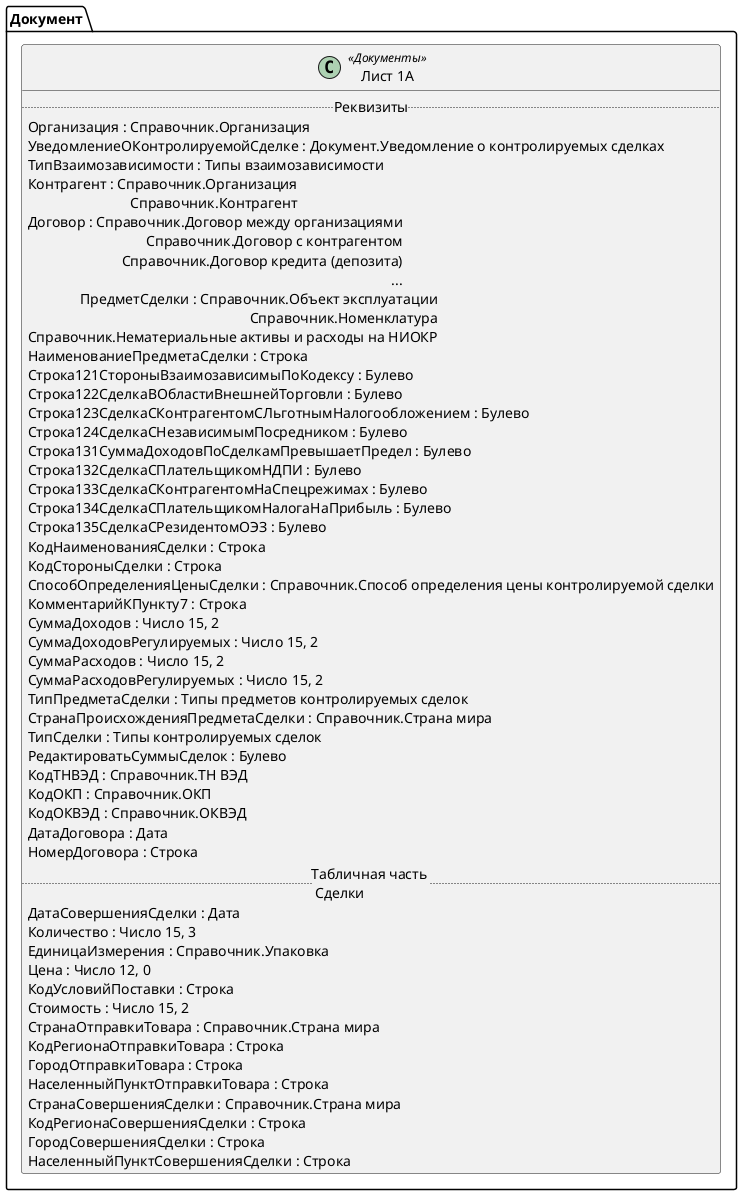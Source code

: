 ﻿@startuml КонтролируемаяСделка
'!include templates.wsd
'..\include templates.wsd
class Документ.КонтролируемаяСделка as "Лист 1А" <<Документы>>
{
..Реквизиты..
Организация : Справочник.Организация
УведомлениеОКонтролируемойСделке : Документ.Уведомление о контролируемых сделках
ТипВзаимозависимости : Типы взаимозависимости
Контрагент : Справочник.Организация\rСправочник.Контрагент
Договор : Справочник.Договор между организациями\rСправочник.Договор с контрагентом\rСправочник.Договор кредита (депозита)\r...
ПредметСделки : Справочник.Объект эксплуатации\rСправочник.Номенклатура\rСправочник.Нематериальные активы и расходы на НИОКР
НаименованиеПредметаСделки : Строка
Строка121СтороныВзаимозависимыПоКодексу : Булево
Строка122СделкаВОбластиВнешнейТорговли : Булево
Строка123СделкаСКонтрагентомСЛьготнымНалогообложением : Булево
Строка124СделкаСНезависимымПосредником : Булево
Строка131СуммаДоходовПоСделкамПревышаетПредел : Булево
Строка132СделкаСПлательщикомНДПИ : Булево
Строка133СделкаСКонтрагентомНаСпецрежимах : Булево
Строка134СделкаСПлательщикомНалогаНаПрибыль : Булево
Строка135СделкаСРезидентомОЭЗ : Булево
КодНаименованияСделки : Строка
КодСтороныСделки : Строка
СпособОпределенияЦеныСделки : Справочник.Способ определения цены контролируемой сделки
КомментарийКПункту7 : Строка
СуммаДоходов : Число 15, 2
СуммаДоходовРегулируемых : Число 15, 2
СуммаРасходов : Число 15, 2
СуммаРасходовРегулируемых : Число 15, 2
ТипПредметаСделки : Типы предметов контролируемых сделок
СтранаПроисхожденияПредметаСделки : Справочник.Страна мира
ТипСделки : Типы контролируемых сделок
РедактироватьСуммыСделок : Булево
КодТНВЭД : Справочник.ТН ВЭД
КодОКП : Справочник.ОКП
КодОКВЭД : Справочник.ОКВЭД
ДатаДоговора : Дата
НомерДоговора : Строка
..Табличная часть \n Сделки..
ДатаСовершенияСделки : Дата
Количество : Число 15, 3
ЕдиницаИзмерения : Справочник.Упаковка
Цена : Число 12, 0
КодУсловийПоставки : Строка
Стоимость : Число 15, 2
СтранаОтправкиТовара : Справочник.Страна мира
КодРегионаОтправкиТовара : Строка
ГородОтправкиТовара : Строка
НаселенныйПунктОтправкиТовара : Строка
СтранаСовершенияСделки : Справочник.Страна мира
КодРегионаСовершенияСделки : Строка
ГородСовершенияСделки : Строка
НаселенныйПунктСовершенияСделки : Строка
}
@enduml
